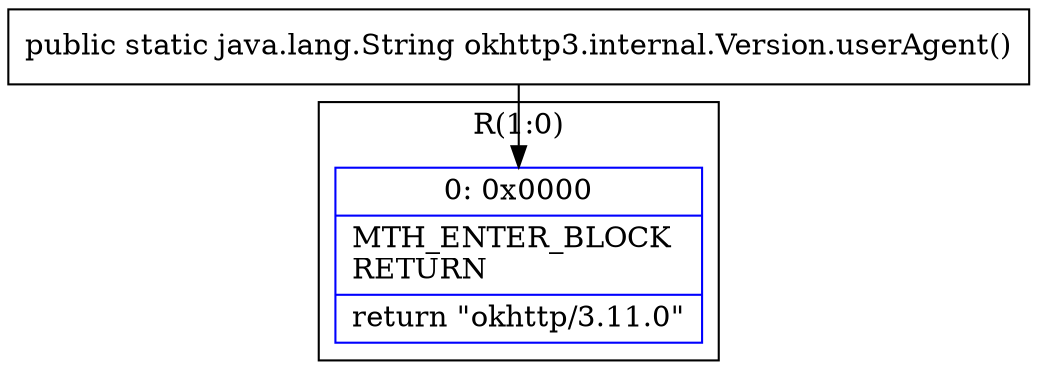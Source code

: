 digraph "CFG forokhttp3.internal.Version.userAgent()Ljava\/lang\/String;" {
subgraph cluster_Region_523504008 {
label = "R(1:0)";
node [shape=record,color=blue];
Node_0 [shape=record,label="{0\:\ 0x0000|MTH_ENTER_BLOCK\lRETURN\l|return \"okhttp\/3.11.0\"\l}"];
}
MethodNode[shape=record,label="{public static java.lang.String okhttp3.internal.Version.userAgent() }"];
MethodNode -> Node_0;
}

